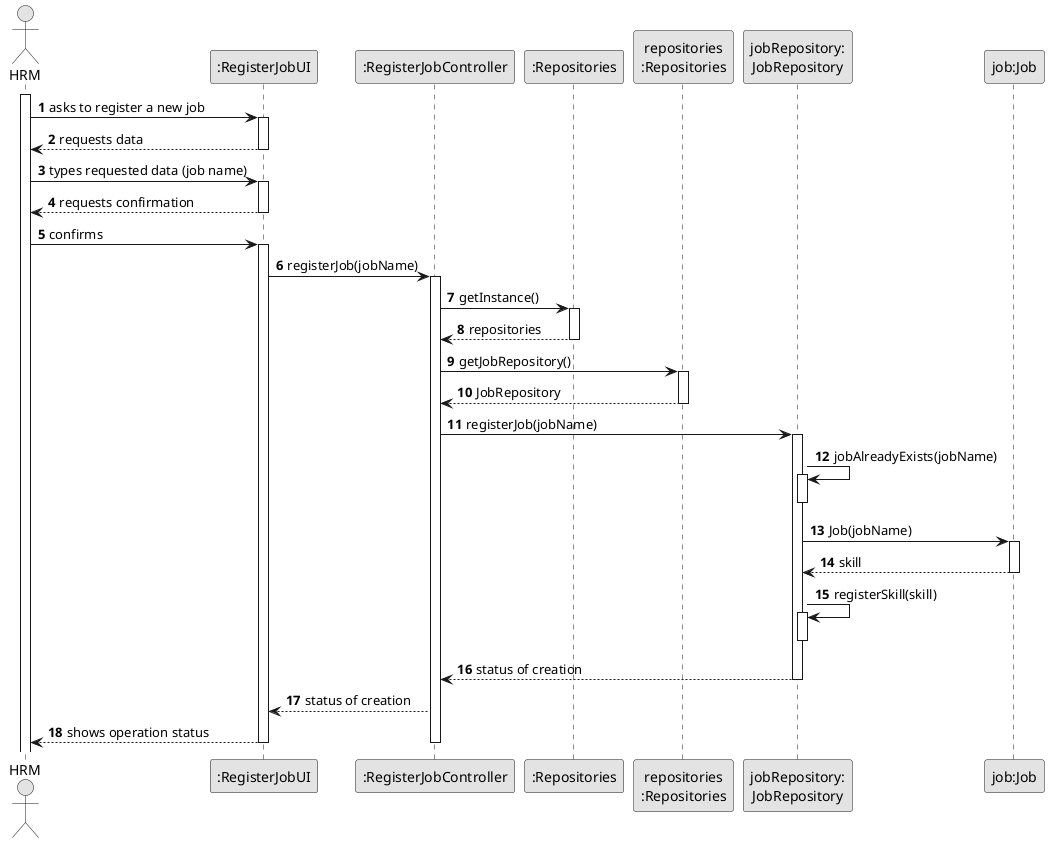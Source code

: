 @startuml
skinparam monochrome true
skinparam packageStyle rectangle
skinparam shadowing false

autonumber

'hide footbox
actor " HRM" as ADM
participant ":RegisterJobUI" as UI
participant ":RegisterJobController" as CTRL
participant ":Repositories" as RepositorySingleton
participant "repositories\n:Repositories" as PLAT
participant "jobRepository:\nJobRepository" as JobRepository
participant "job:Job" as job

activate ADM

        ADM -> UI : asks to register a new job

        activate UI

'            UI --> ADM : requests data (reference, description,  informal \n description, technical description, duration, cost)
            'create CTRL


            UI --> ADM : requests data
        deactivate UI

    ADM -> UI : types requested data (job name)
    activate UI

        UI --> ADM : requests confirmation
    deactivate UI

    ADM -> UI : confirms
    activate UI

        UI -> CTRL : registerJob(jobName)
        activate CTRL


                CTRL -> RepositorySingleton : getInstance()
                activate RepositorySingleton

                    RepositorySingleton --> CTRL: repositories
                deactivate RepositorySingleton

                CTRL -> PLAT : getJobRepository()
                activate PLAT

                    PLAT --> CTRL : JobRepository
                deactivate PLAT

                CTRL -> JobRepository : registerJob(jobName)
                activate JobRepository


                        JobRepository -> JobRepository : jobAlreadyExists(jobName)
                        activate JobRepository
                        deactivate JobRepository
                        "JobRepository" -> job : Job(jobName)
                        activate job
                        "JobRepository" <-- job : skill
                        deactivate job
                        JobRepository -> JobRepository : registerSkill(skill)
                        activate JobRepository
                        deactivate JobRepository


                    JobRepository --> CTRL : status of creation
                deactivate JobRepository
                    CTRL --> UI : status of creation
                    UI --> ADM : shows operation status
                    deactivate UI
            deactivate CTRL



@enduml